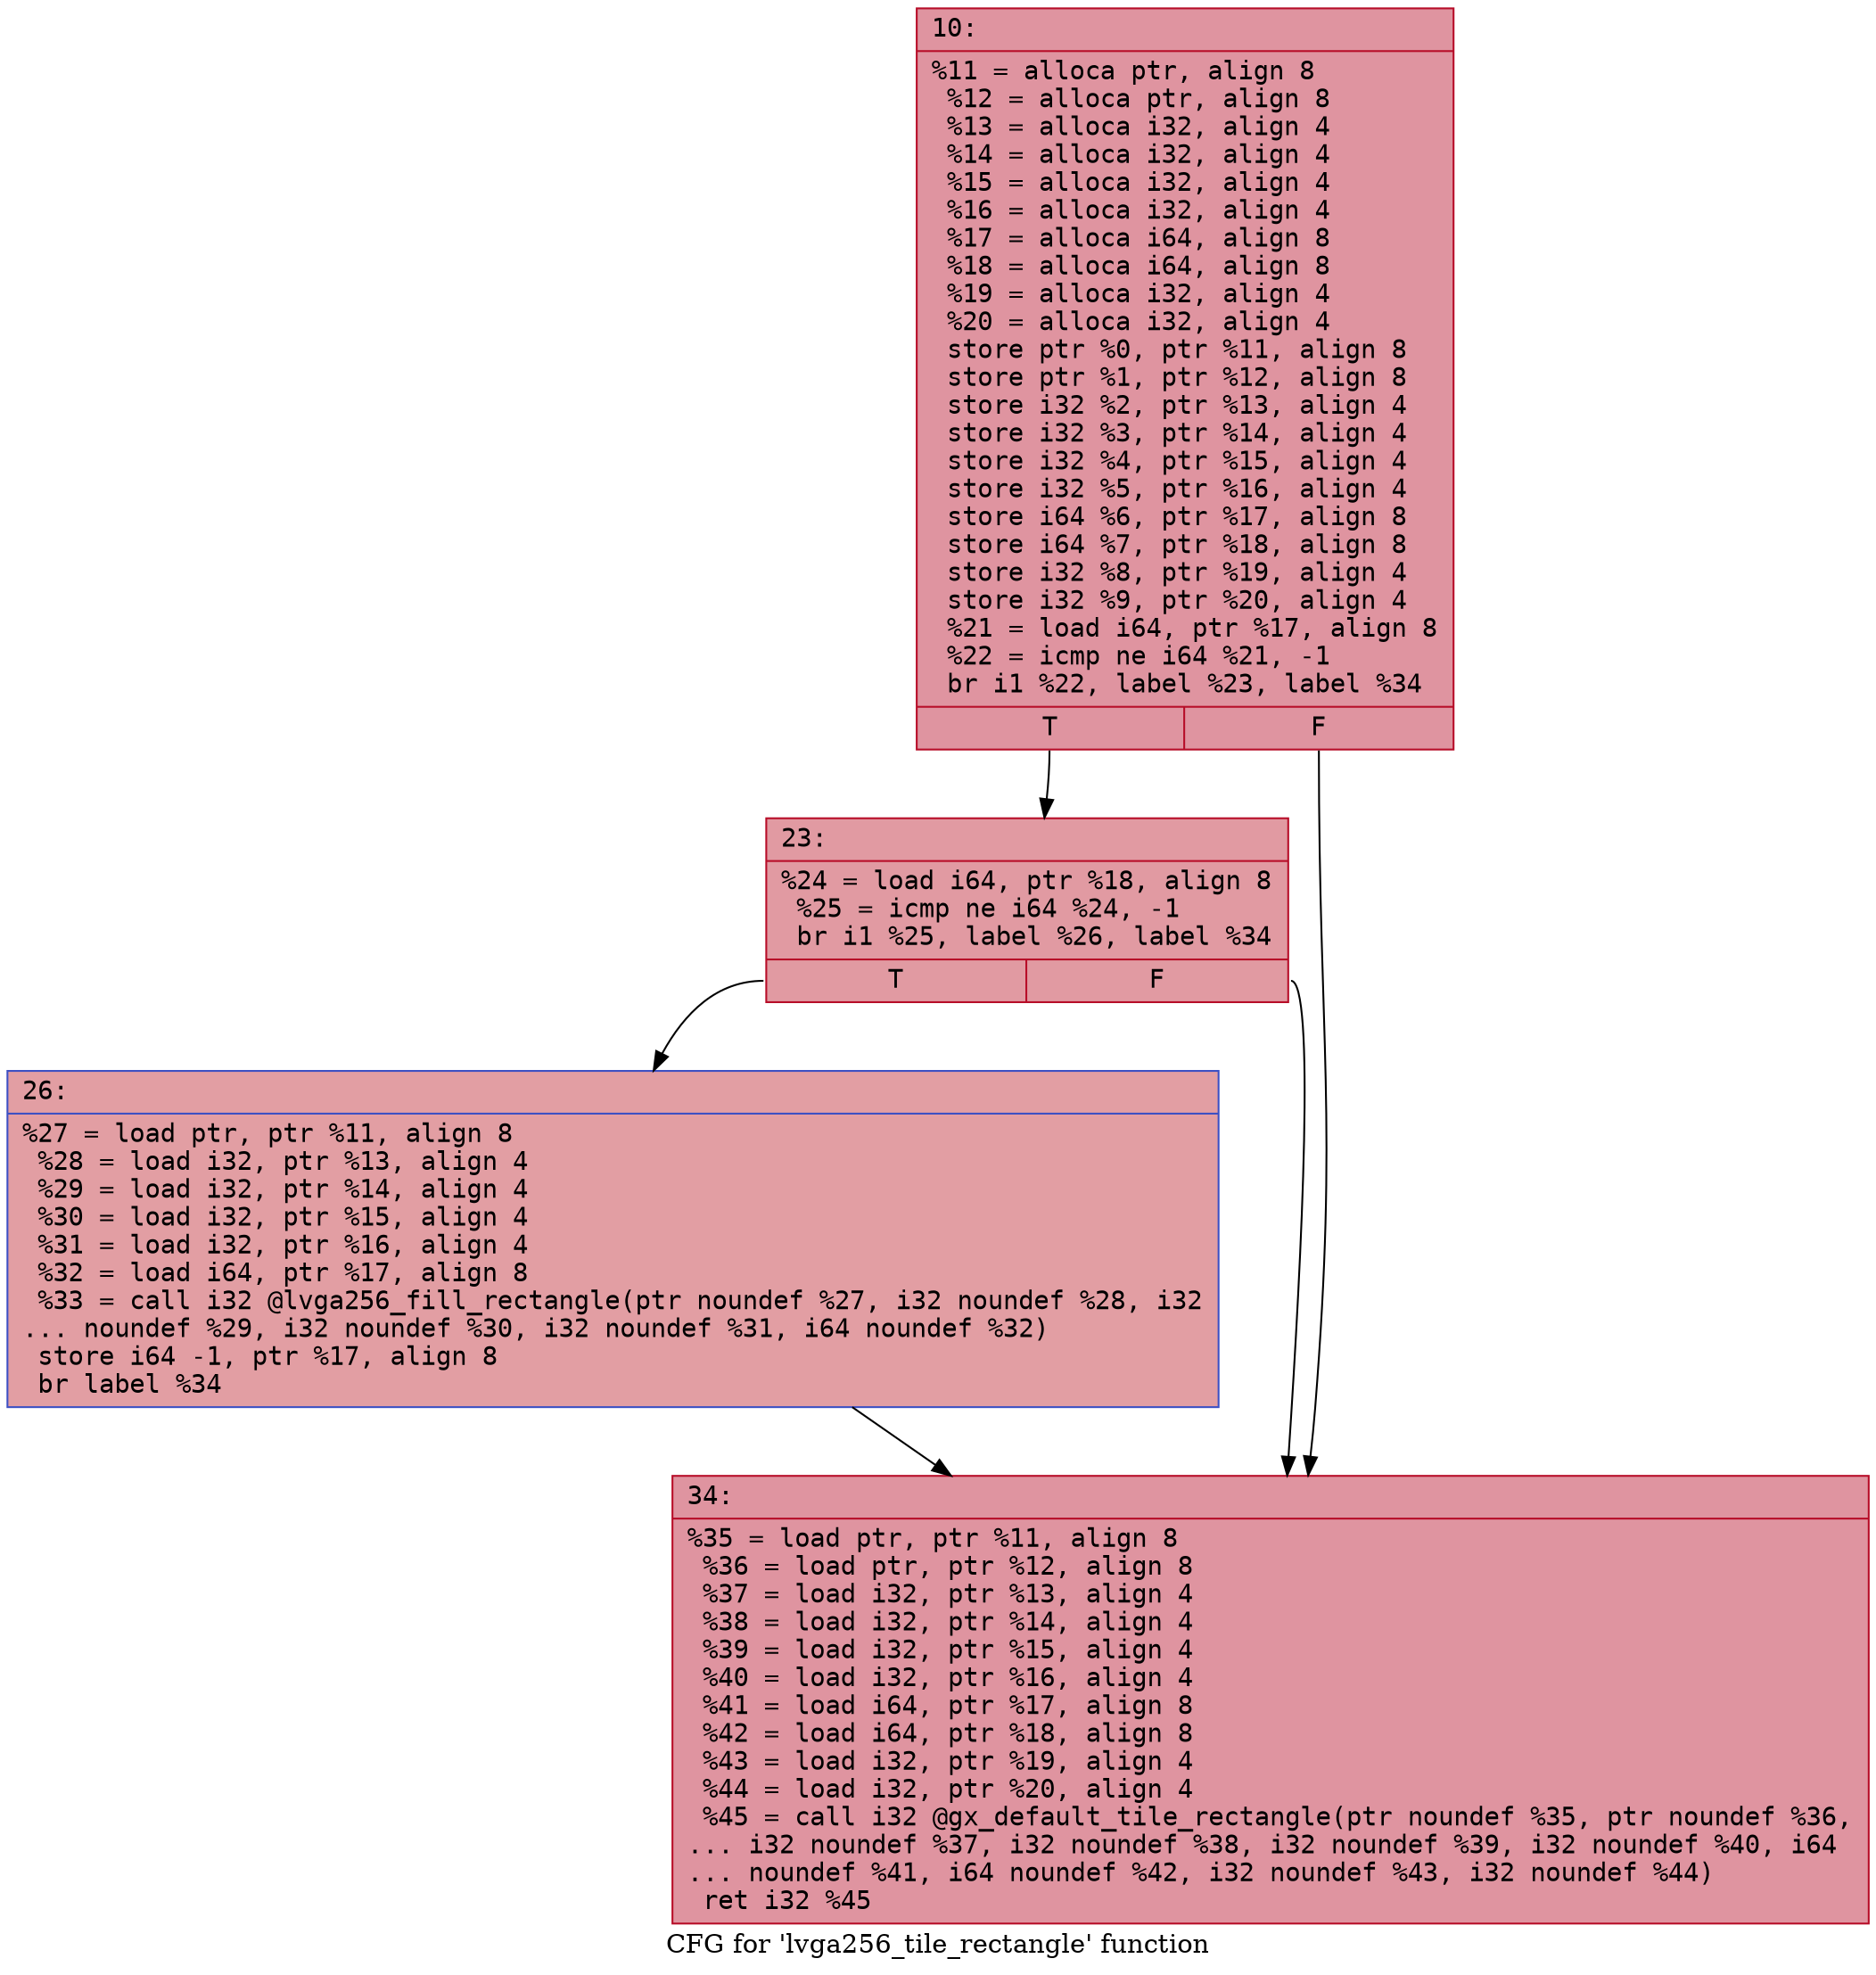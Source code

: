 digraph "CFG for 'lvga256_tile_rectangle' function" {
	label="CFG for 'lvga256_tile_rectangle' function";

	Node0x600001122d00 [shape=record,color="#b70d28ff", style=filled, fillcolor="#b70d2870" fontname="Courier",label="{10:\l|  %11 = alloca ptr, align 8\l  %12 = alloca ptr, align 8\l  %13 = alloca i32, align 4\l  %14 = alloca i32, align 4\l  %15 = alloca i32, align 4\l  %16 = alloca i32, align 4\l  %17 = alloca i64, align 8\l  %18 = alloca i64, align 8\l  %19 = alloca i32, align 4\l  %20 = alloca i32, align 4\l  store ptr %0, ptr %11, align 8\l  store ptr %1, ptr %12, align 8\l  store i32 %2, ptr %13, align 4\l  store i32 %3, ptr %14, align 4\l  store i32 %4, ptr %15, align 4\l  store i32 %5, ptr %16, align 4\l  store i64 %6, ptr %17, align 8\l  store i64 %7, ptr %18, align 8\l  store i32 %8, ptr %19, align 4\l  store i32 %9, ptr %20, align 4\l  %21 = load i64, ptr %17, align 8\l  %22 = icmp ne i64 %21, -1\l  br i1 %22, label %23, label %34\l|{<s0>T|<s1>F}}"];
	Node0x600001122d00:s0 -> Node0x600001122d50[tooltip="10 -> 23\nProbability 62.50%" ];
	Node0x600001122d00:s1 -> Node0x600001122df0[tooltip="10 -> 34\nProbability 37.50%" ];
	Node0x600001122d50 [shape=record,color="#b70d28ff", style=filled, fillcolor="#bb1b2c70" fontname="Courier",label="{23:\l|  %24 = load i64, ptr %18, align 8\l  %25 = icmp ne i64 %24, -1\l  br i1 %25, label %26, label %34\l|{<s0>T|<s1>F}}"];
	Node0x600001122d50:s0 -> Node0x600001122da0[tooltip="23 -> 26\nProbability 62.50%" ];
	Node0x600001122d50:s1 -> Node0x600001122df0[tooltip="23 -> 34\nProbability 37.50%" ];
	Node0x600001122da0 [shape=record,color="#3d50c3ff", style=filled, fillcolor="#be242e70" fontname="Courier",label="{26:\l|  %27 = load ptr, ptr %11, align 8\l  %28 = load i32, ptr %13, align 4\l  %29 = load i32, ptr %14, align 4\l  %30 = load i32, ptr %15, align 4\l  %31 = load i32, ptr %16, align 4\l  %32 = load i64, ptr %17, align 8\l  %33 = call i32 @lvga256_fill_rectangle(ptr noundef %27, i32 noundef %28, i32\l... noundef %29, i32 noundef %30, i32 noundef %31, i64 noundef %32)\l  store i64 -1, ptr %17, align 8\l  br label %34\l}"];
	Node0x600001122da0 -> Node0x600001122df0[tooltip="26 -> 34\nProbability 100.00%" ];
	Node0x600001122df0 [shape=record,color="#b70d28ff", style=filled, fillcolor="#b70d2870" fontname="Courier",label="{34:\l|  %35 = load ptr, ptr %11, align 8\l  %36 = load ptr, ptr %12, align 8\l  %37 = load i32, ptr %13, align 4\l  %38 = load i32, ptr %14, align 4\l  %39 = load i32, ptr %15, align 4\l  %40 = load i32, ptr %16, align 4\l  %41 = load i64, ptr %17, align 8\l  %42 = load i64, ptr %18, align 8\l  %43 = load i32, ptr %19, align 4\l  %44 = load i32, ptr %20, align 4\l  %45 = call i32 @gx_default_tile_rectangle(ptr noundef %35, ptr noundef %36,\l... i32 noundef %37, i32 noundef %38, i32 noundef %39, i32 noundef %40, i64\l... noundef %41, i64 noundef %42, i32 noundef %43, i32 noundef %44)\l  ret i32 %45\l}"];
}
